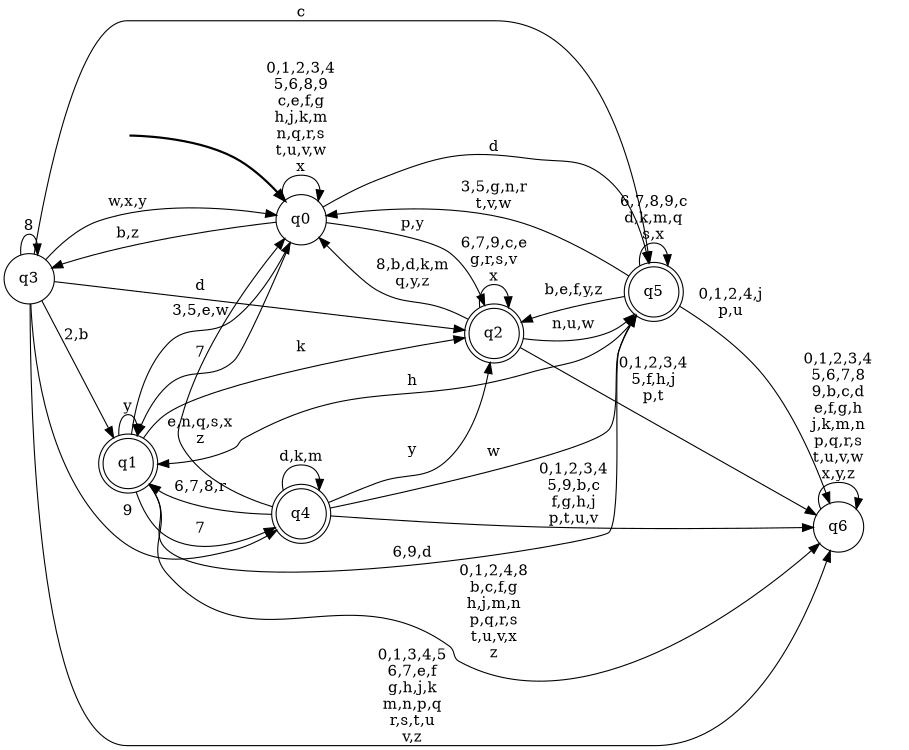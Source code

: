 digraph BlueStar {
__start0 [style = invis, shape = none, label = "", width = 0, height = 0];

rankdir=LR;
size="8,5";

s0 [style="filled", color="black", fillcolor="white" shape="circle", label="q0"];
s1 [style="rounded,filled", color="black", fillcolor="white" shape="doublecircle", label="q1"];
s2 [style="rounded,filled", color="black", fillcolor="white" shape="doublecircle", label="q2"];
s3 [style="filled", color="black", fillcolor="white" shape="circle", label="q3"];
s4 [style="rounded,filled", color="black", fillcolor="white" shape="doublecircle", label="q4"];
s5 [style="rounded,filled", color="black", fillcolor="white" shape="doublecircle", label="q5"];
s6 [style="filled", color="black", fillcolor="white" shape="circle", label="q6"];
subgraph cluster_main { 
	graph [pad=".75", ranksep="0.15", nodesep="0.15"];
	 style=invis; 
	__start0 -> s0 [penwidth=2];
}
s0 -> s0 [label="0,1,2,3,4\n5,6,8,9\nc,e,f,g\nh,j,k,m\nn,q,r,s\nt,u,v,w\nx"];
s0 -> s1 [label="7"];
s0 -> s2 [label="p,y"];
s0 -> s3 [label="b,z"];
s0 -> s5 [label="d"];
s1 -> s0 [label="3,5,e,w"];
s1 -> s1 [label="y"];
s1 -> s2 [label="k"];
s1 -> s4 [label="7"];
s1 -> s5 [label="6,9,d"];
s1 -> s6 [label="0,1,2,4,8\nb,c,f,g\nh,j,m,n\np,q,r,s\nt,u,v,x\nz"];
s2 -> s0 [label="8,b,d,k,m\nq,y,z"];
s2 -> s2 [label="6,7,9,c,e\ng,r,s,v\nx"];
s2 -> s5 [label="n,u,w"];
s2 -> s6 [label="0,1,2,3,4\n5,f,h,j\np,t"];
s3 -> s0 [label="w,x,y"];
s3 -> s1 [label="2,b"];
s3 -> s2 [label="d"];
s3 -> s3 [label="8"];
s3 -> s4 [label="9"];
s3 -> s5 [label="c"];
s3 -> s6 [label="0,1,3,4,5\n6,7,e,f\ng,h,j,k\nm,n,p,q\nr,s,t,u\nv,z"];
s4 -> s0 [label="e,n,q,s,x\nz"];
s4 -> s1 [label="6,7,8,r"];
s4 -> s2 [label="y"];
s4 -> s4 [label="d,k,m"];
s4 -> s5 [label="w"];
s4 -> s6 [label="0,1,2,3,4\n5,9,b,c\nf,g,h,j\np,t,u,v"];
s5 -> s0 [label="3,5,g,n,r\nt,v,w"];
s5 -> s1 [label="h"];
s5 -> s2 [label="b,e,f,y,z"];
s5 -> s5 [label="6,7,8,9,c\nd,k,m,q\ns,x"];
s5 -> s6 [label="0,1,2,4,j\np,u"];
s6 -> s6 [label="0,1,2,3,4\n5,6,7,8\n9,b,c,d\ne,f,g,h\nj,k,m,n\np,q,r,s\nt,u,v,w\nx,y,z"];

}